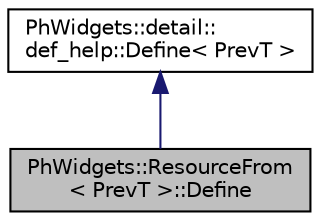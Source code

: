 digraph "PhWidgets::ResourceFrom&lt; PrevT &gt;::Define"
{
  edge [fontname="Helvetica",fontsize="10",labelfontname="Helvetica",labelfontsize="10"];
  node [fontname="Helvetica",fontsize="10",shape=record];
  Node2 [label="PhWidgets::ResourceFrom\l\< PrevT \>::Define",height=0.2,width=0.4,color="black", fillcolor="grey75", style="filled", fontcolor="black"];
  Node3 -> Node2 [dir="back",color="midnightblue",fontsize="10",style="solid",fontname="Helvetica"];
  Node3 [label="PhWidgets::detail::\ldef_help::Define\< PrevT \>",height=0.2,width=0.4,color="black", fillcolor="white", style="filled",URL="$struct_ph_widgets_1_1detail_1_1def__help_1_1_define.html"];
}
